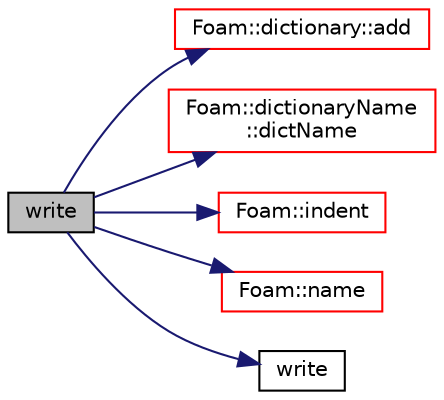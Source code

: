 digraph "write"
{
  bgcolor="transparent";
  edge [fontname="Helvetica",fontsize="10",labelfontname="Helvetica",labelfontsize="10"];
  node [fontname="Helvetica",fontsize="10",shape=record];
  rankdir="LR";
  Node44 [label="write",height=0.2,width=0.4,color="black", fillcolor="grey75", style="filled", fontcolor="black"];
  Node44 -> Node45 [color="midnightblue",fontsize="10",style="solid",fontname="Helvetica"];
  Node45 [label="Foam::dictionary::add",height=0.2,width=0.4,color="red",URL="$a27129.html#ac2ddcab42322c8d8af5e5830ab4d431b",tooltip="Add a new entry. "];
  Node44 -> Node90 [color="midnightblue",fontsize="10",style="solid",fontname="Helvetica"];
  Node90 [label="Foam::dictionaryName\l::dictName",height=0.2,width=0.4,color="red",URL="$a27125.html#a1294668acf090a15a78e04c1c22a048c",tooltip="Return the local dictionary name (final part of scoped name) "];
  Node44 -> Node92 [color="midnightblue",fontsize="10",style="solid",fontname="Helvetica"];
  Node92 [label="Foam::indent",height=0.2,width=0.4,color="red",URL="$a21851.html#ae297c57ea5b952a8bc9e4f30f7ea8701",tooltip="Indent stream. "];
  Node44 -> Node94 [color="midnightblue",fontsize="10",style="solid",fontname="Helvetica"];
  Node94 [label="Foam::name",height=0.2,width=0.4,color="red",URL="$a21851.html#adcb0df2bd4953cb6bb390272d8263c3a",tooltip="Return a string representation of a complex. "];
  Node44 -> Node97 [color="midnightblue",fontsize="10",style="solid",fontname="Helvetica"];
  Node97 [label="write",height=0.2,width=0.4,color="black",URL="$a20072.html#a8f30b3c2179b03a7acf273e9dea43342"];
}

